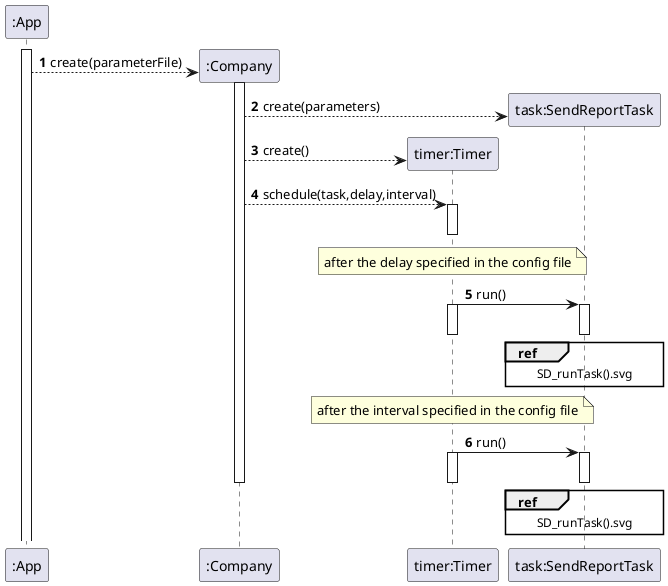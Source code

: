 @startuml
'https://plantuml.com/sequence-diagram

autonumber
participant ":App" as ap
participant ":Company" as comp
participant "timer:Timer" as timer
participant "task:SendReportTask" as task

activate ap
deactivate ap
ap --> comp**:create(parameterFile)
activate comp
comp --> task**: create(parameters)
comp --> timer**:create()
comp --> timer : schedule(task,delay,interval)
note over timer: after the delay specified in the config file
activate timer
deactivate timer
timer -> task:run()
ref over task: SD_runTask().svg
activate timer
deactivate timer
activate task
deactivate
note over timer: after the interval specified in the config file
timer -> task:run()
ref over task: SD_runTask().svg
activate timer
deactivate timer
activate task
deactivate
deactivate comp
@enduml